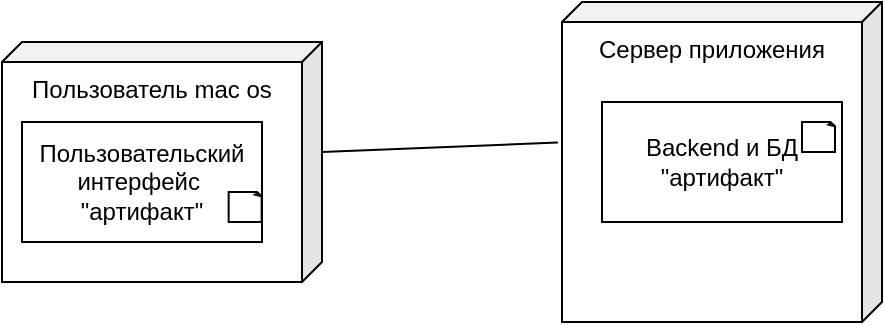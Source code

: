 <mxfile version="22.1.18" type="github">
  <diagram name="Страница — 1" id="Whb_Yfb8a3z7KEr0mMTo">
    <mxGraphModel dx="867" dy="439" grid="1" gridSize="10" guides="1" tooltips="1" connect="1" arrows="1" fold="1" page="1" pageScale="1" pageWidth="827" pageHeight="1169" math="0" shadow="0">
      <root>
        <mxCell id="0" />
        <mxCell id="1" parent="0" />
        <mxCell id="JJPl2lqOMIJFjKvG3wdj-1" value="Пользователь mac os" style="shape=cube;whiteSpace=wrap;html=1;boundedLbl=1;backgroundOutline=1;darkOpacity=0.05;darkOpacity2=0.1;direction=east;flipH=1;size=10;verticalAlign=top;" parent="1" vertex="1">
          <mxGeometry x="170" y="50" width="160" height="120" as="geometry" />
        </mxCell>
        <mxCell id="JJPl2lqOMIJFjKvG3wdj-2" value="Сервер приложения" style="shape=cube;whiteSpace=wrap;html=1;boundedLbl=1;backgroundOutline=1;darkOpacity=0.05;darkOpacity2=0.1;direction=east;flipH=1;size=10;verticalAlign=top;" parent="1" vertex="1">
          <mxGeometry x="450" y="30" width="160" height="160" as="geometry" />
        </mxCell>
        <mxCell id="JJPl2lqOMIJFjKvG3wdj-3" value="Пользовательский интерфейс&amp;nbsp;&lt;br&gt;&quot;артифакт&quot;" style="rounded=0;whiteSpace=wrap;html=1;" parent="1" vertex="1">
          <mxGeometry x="180" y="90" width="120" height="60" as="geometry" />
        </mxCell>
        <mxCell id="JJPl2lqOMIJFjKvG3wdj-6" value="Backend и БД&lt;br&gt;&quot;артифакт&quot;" style="rounded=0;whiteSpace=wrap;html=1;" parent="1" vertex="1">
          <mxGeometry x="470" y="80" width="120" height="60" as="geometry" />
        </mxCell>
        <mxCell id="JJPl2lqOMIJFjKvG3wdj-9" value="" style="endArrow=none;html=1;rounded=0;exitX=0;exitY=0;exitDx=0;exitDy=55;exitPerimeter=0;entryX=1.013;entryY=0.439;entryDx=0;entryDy=0;entryPerimeter=0;" parent="1" source="JJPl2lqOMIJFjKvG3wdj-1" target="JJPl2lqOMIJFjKvG3wdj-2" edge="1">
          <mxGeometry width="50" height="50" relative="1" as="geometry">
            <mxPoint x="390" y="280" as="sourcePoint" />
            <mxPoint x="440" y="230" as="targetPoint" />
          </mxGeometry>
        </mxCell>
        <mxCell id="FxUK5vvsO6kRMTRGPYGR-2" value="" style="whiteSpace=wrap;html=1;shape=mxgraph.basic.document" parent="1" vertex="1">
          <mxGeometry x="283.33" y="125" width="16.67" height="15" as="geometry" />
        </mxCell>
        <mxCell id="FxUK5vvsO6kRMTRGPYGR-8" value="" style="whiteSpace=wrap;html=1;shape=mxgraph.basic.document" parent="1" vertex="1">
          <mxGeometry x="570" y="90" width="16.67" height="15" as="geometry" />
        </mxCell>
      </root>
    </mxGraphModel>
  </diagram>
</mxfile>
